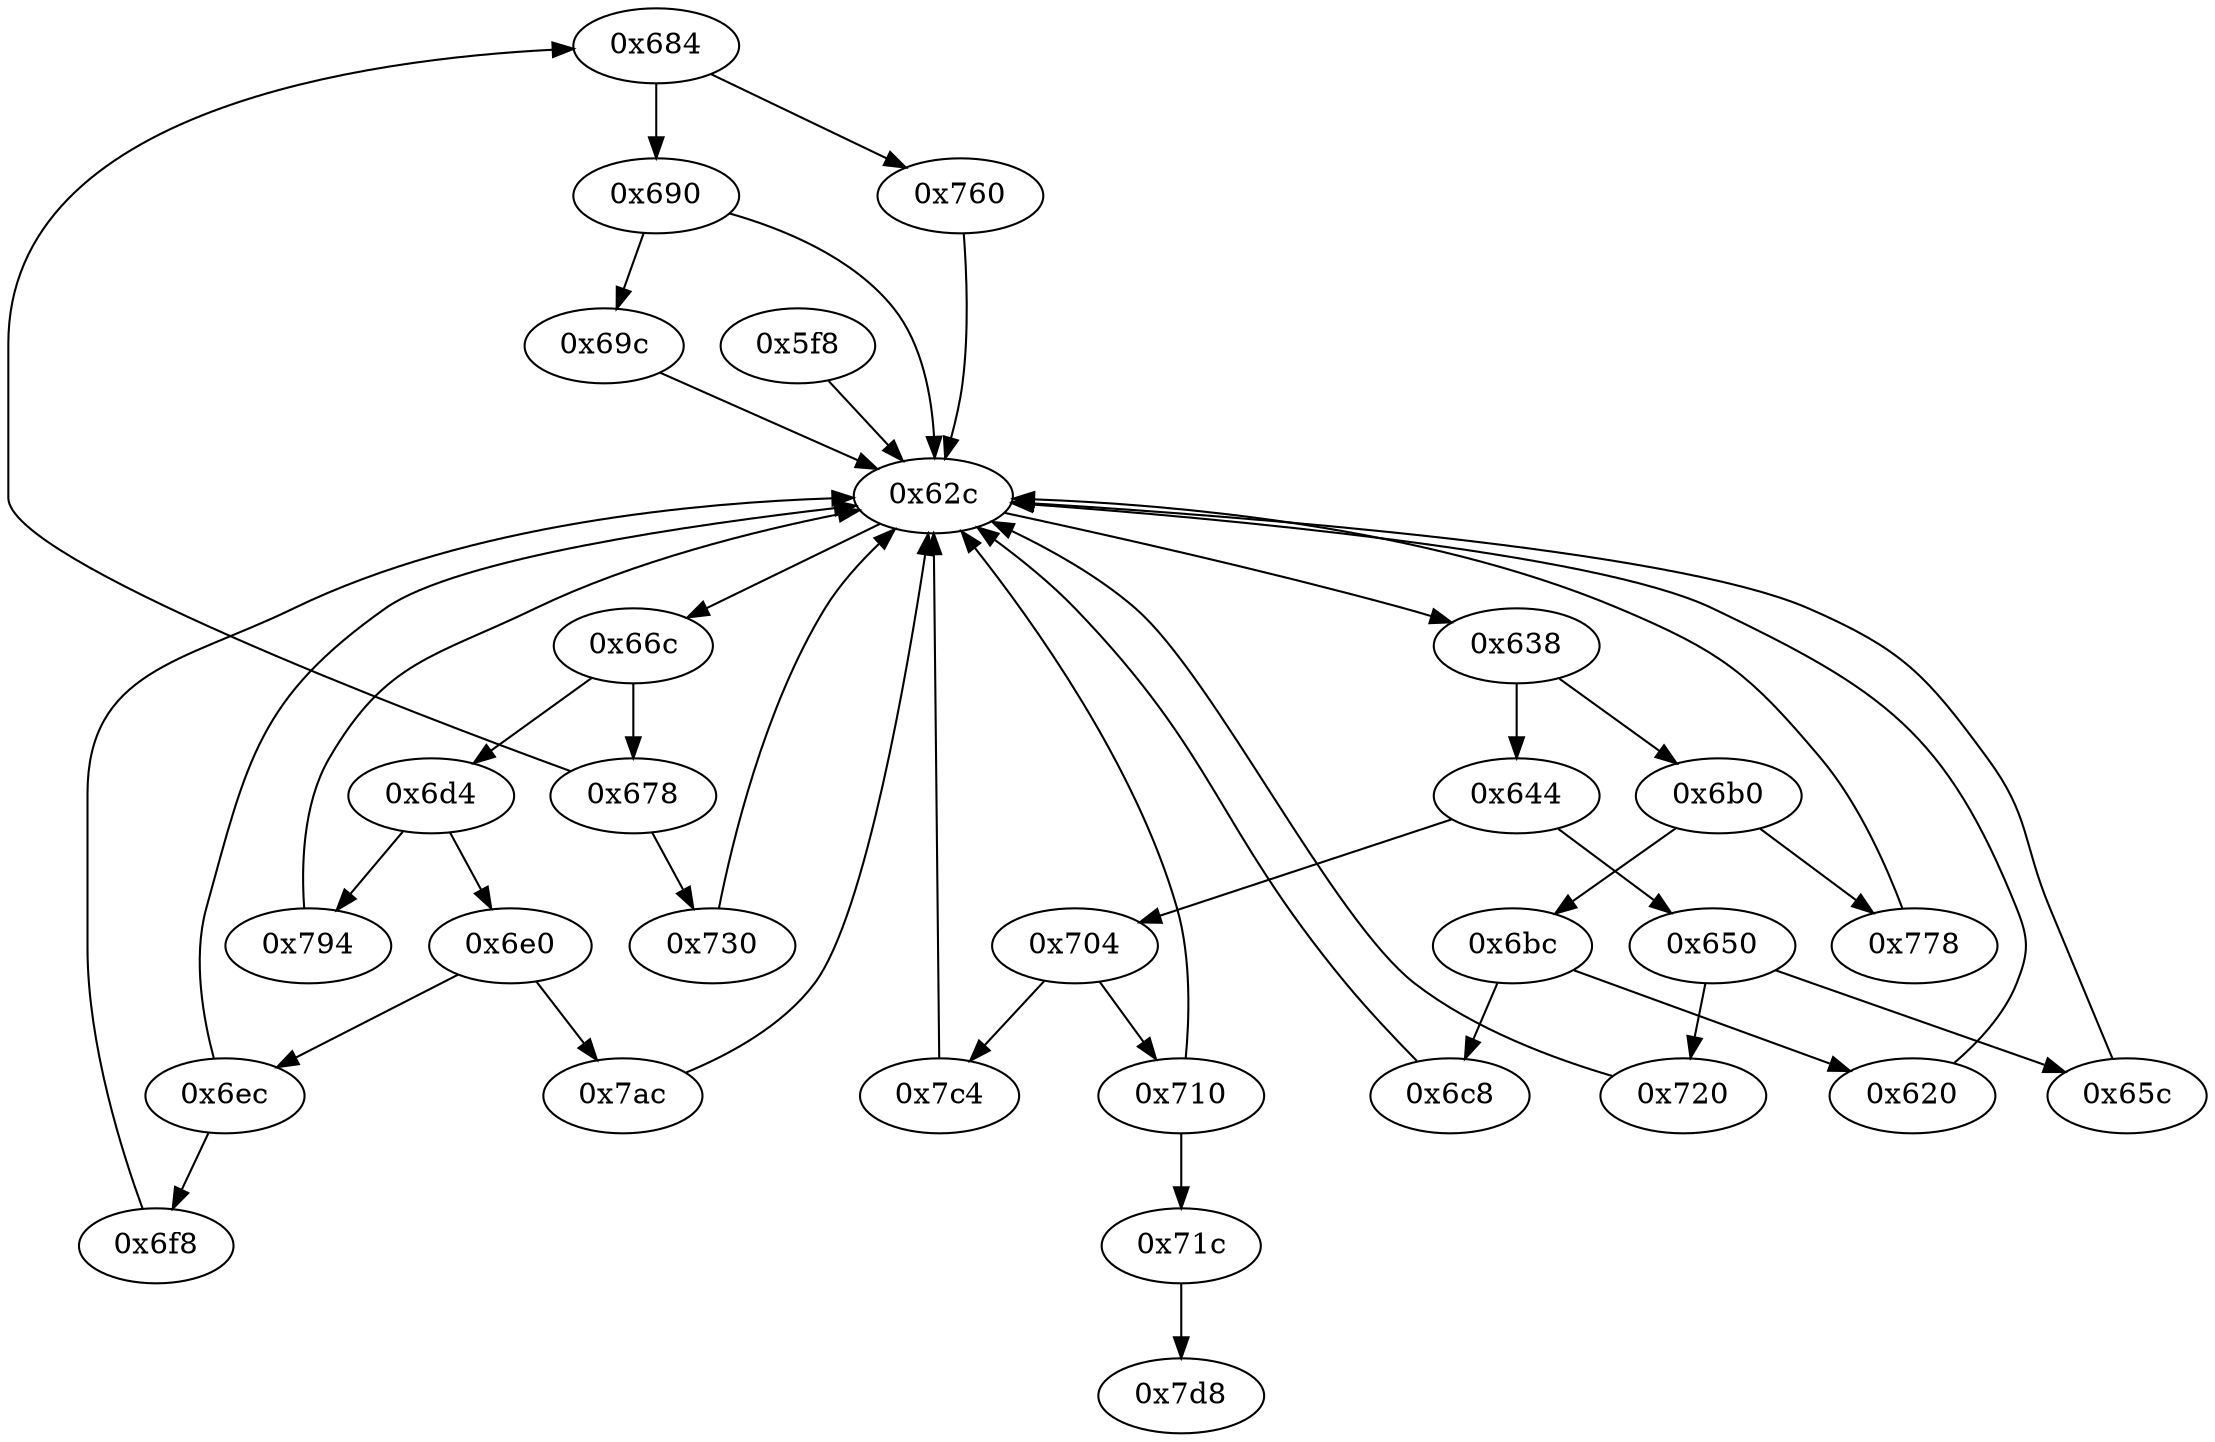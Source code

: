 strict digraph "" {
	"0x684"	 [opcode="[u'ldr', u'cmp', u'b']"];
	"0x690"	 [opcode="[u'ldr', u'cmp', u'b']"];
	"0x684" -> "0x690";
	"0x760"	 [opcode="[u'ldr', u'ldr', u'add', u'str', u'ldr', u'b']"];
	"0x684" -> "0x760";
	"0x6e0"	 [opcode="[u'ldr', u'cmp', u'b']"];
	"0x7ac"	 [opcode="[u'ldr', u'ldr', u'mul', u'str', u'ldr', u'b']"];
	"0x6e0" -> "0x7ac";
	"0x6ec"	 [opcode="[u'ldr', u'cmp', u'b']"];
	"0x6e0" -> "0x6ec";
	"0x7c4"	 [opcode="[u'ldr', u'mov', u'bl', u'ldr', u'b']"];
	"0x62c"	 [opcode="[u'ldr', u'cmp', u'b']"];
	"0x7c4" -> "0x62c";
	"0x69c"	 [opcode="[u'ldr', u'mov', u'add', u'mov', u'b']"];
	"0x69c" -> "0x62c";
	"0x710"	 [opcode="[u'ldr', u'cmp', u'b']"];
	"0x710" -> "0x62c";
	"0x71c"	 [opcode="[u'b']"];
	"0x710" -> "0x71c";
	"0x6c8"	 [opcode="[u'ldr', u'mov', u'b']"];
	"0x6c8" -> "0x62c";
	"0x650"	 [opcode="[u'ldr', u'cmp', u'b']"];
	"0x720"	 [opcode="[u'mov', u'mov', u'mov', u'b']"];
	"0x650" -> "0x720";
	"0x65c"	 [opcode="[u'ldr', u'cmp', u'ldr', u'b']"];
	"0x650" -> "0x65c";
	"0x678"	 [opcode="[u'ldr', u'cmp', u'b']"];
	"0x678" -> "0x684";
	"0x730"	 [opcode="[u'str', u'str', u'ldr', u'ldrb', u'str', u'ldr', u'ldr', u'ldr', u'ldr', u'cmp', u'mov', u'b']"];
	"0x678" -> "0x730";
	"0x66c"	 [opcode="[u'ldr', u'cmp', u'b']"];
	"0x62c" -> "0x66c";
	"0x638"	 [opcode="[u'ldr', u'cmp', u'b']"];
	"0x62c" -> "0x638";
	"0x730" -> "0x62c";
	"0x66c" -> "0x678";
	"0x6d4"	 [opcode="[u'ldr', u'cmp', u'b']"];
	"0x66c" -> "0x6d4";
	"0x778"	 [opcode="[u'ldr', u'cmp', u'mov', u'mov', u'strb', u'ldr', u'b']"];
	"0x778" -> "0x62c";
	"0x644"	 [opcode="[u'ldr', u'cmp', u'b']"];
	"0x638" -> "0x644";
	"0x6b0"	 [opcode="[u'ldr', u'cmp', u'b']"];
	"0x638" -> "0x6b0";
	"0x6bc"	 [opcode="[u'ldr', u'cmp', u'b']"];
	"0x6bc" -> "0x6c8";
	"0x620"	 [opcode="[u'ldr', u'cmp', u'ldr']"];
	"0x6bc" -> "0x620";
	"0x7ac" -> "0x62c";
	"0x6ec" -> "0x62c";
	"0x6f8"	 [opcode="[u'ldr', u'mov', u'b']"];
	"0x6ec" -> "0x6f8";
	"0x690" -> "0x69c";
	"0x690" -> "0x62c";
	"0x794"	 [opcode="[u'ldrb', u'ldr', u'ldr', u'cmp', u'mov', u'b']"];
	"0x794" -> "0x62c";
	"0x6f8" -> "0x62c";
	"0x6d4" -> "0x6e0";
	"0x6d4" -> "0x794";
	"0x760" -> "0x62c";
	"0x704"	 [opcode="[u'ldr', u'cmp', u'b']"];
	"0x704" -> "0x7c4";
	"0x704" -> "0x710";
	"0x7d8"	 [opcode="[u'mov', u'sub', u'pop']"];
	"0x720" -> "0x62c";
	"0x644" -> "0x650";
	"0x644" -> "0x704";
	"0x6b0" -> "0x778";
	"0x6b0" -> "0x6bc";
	"0x71c" -> "0x7d8";
	"0x65c" -> "0x62c";
	"0x620" -> "0x62c";
	"0x5f8"	 [opcode="[u'push', u'add', u'sub', u'mov', u'ldr', u'ldr', u'ldr', u'ldr', u'add', u'b']"];
	"0x5f8" -> "0x62c";
}
